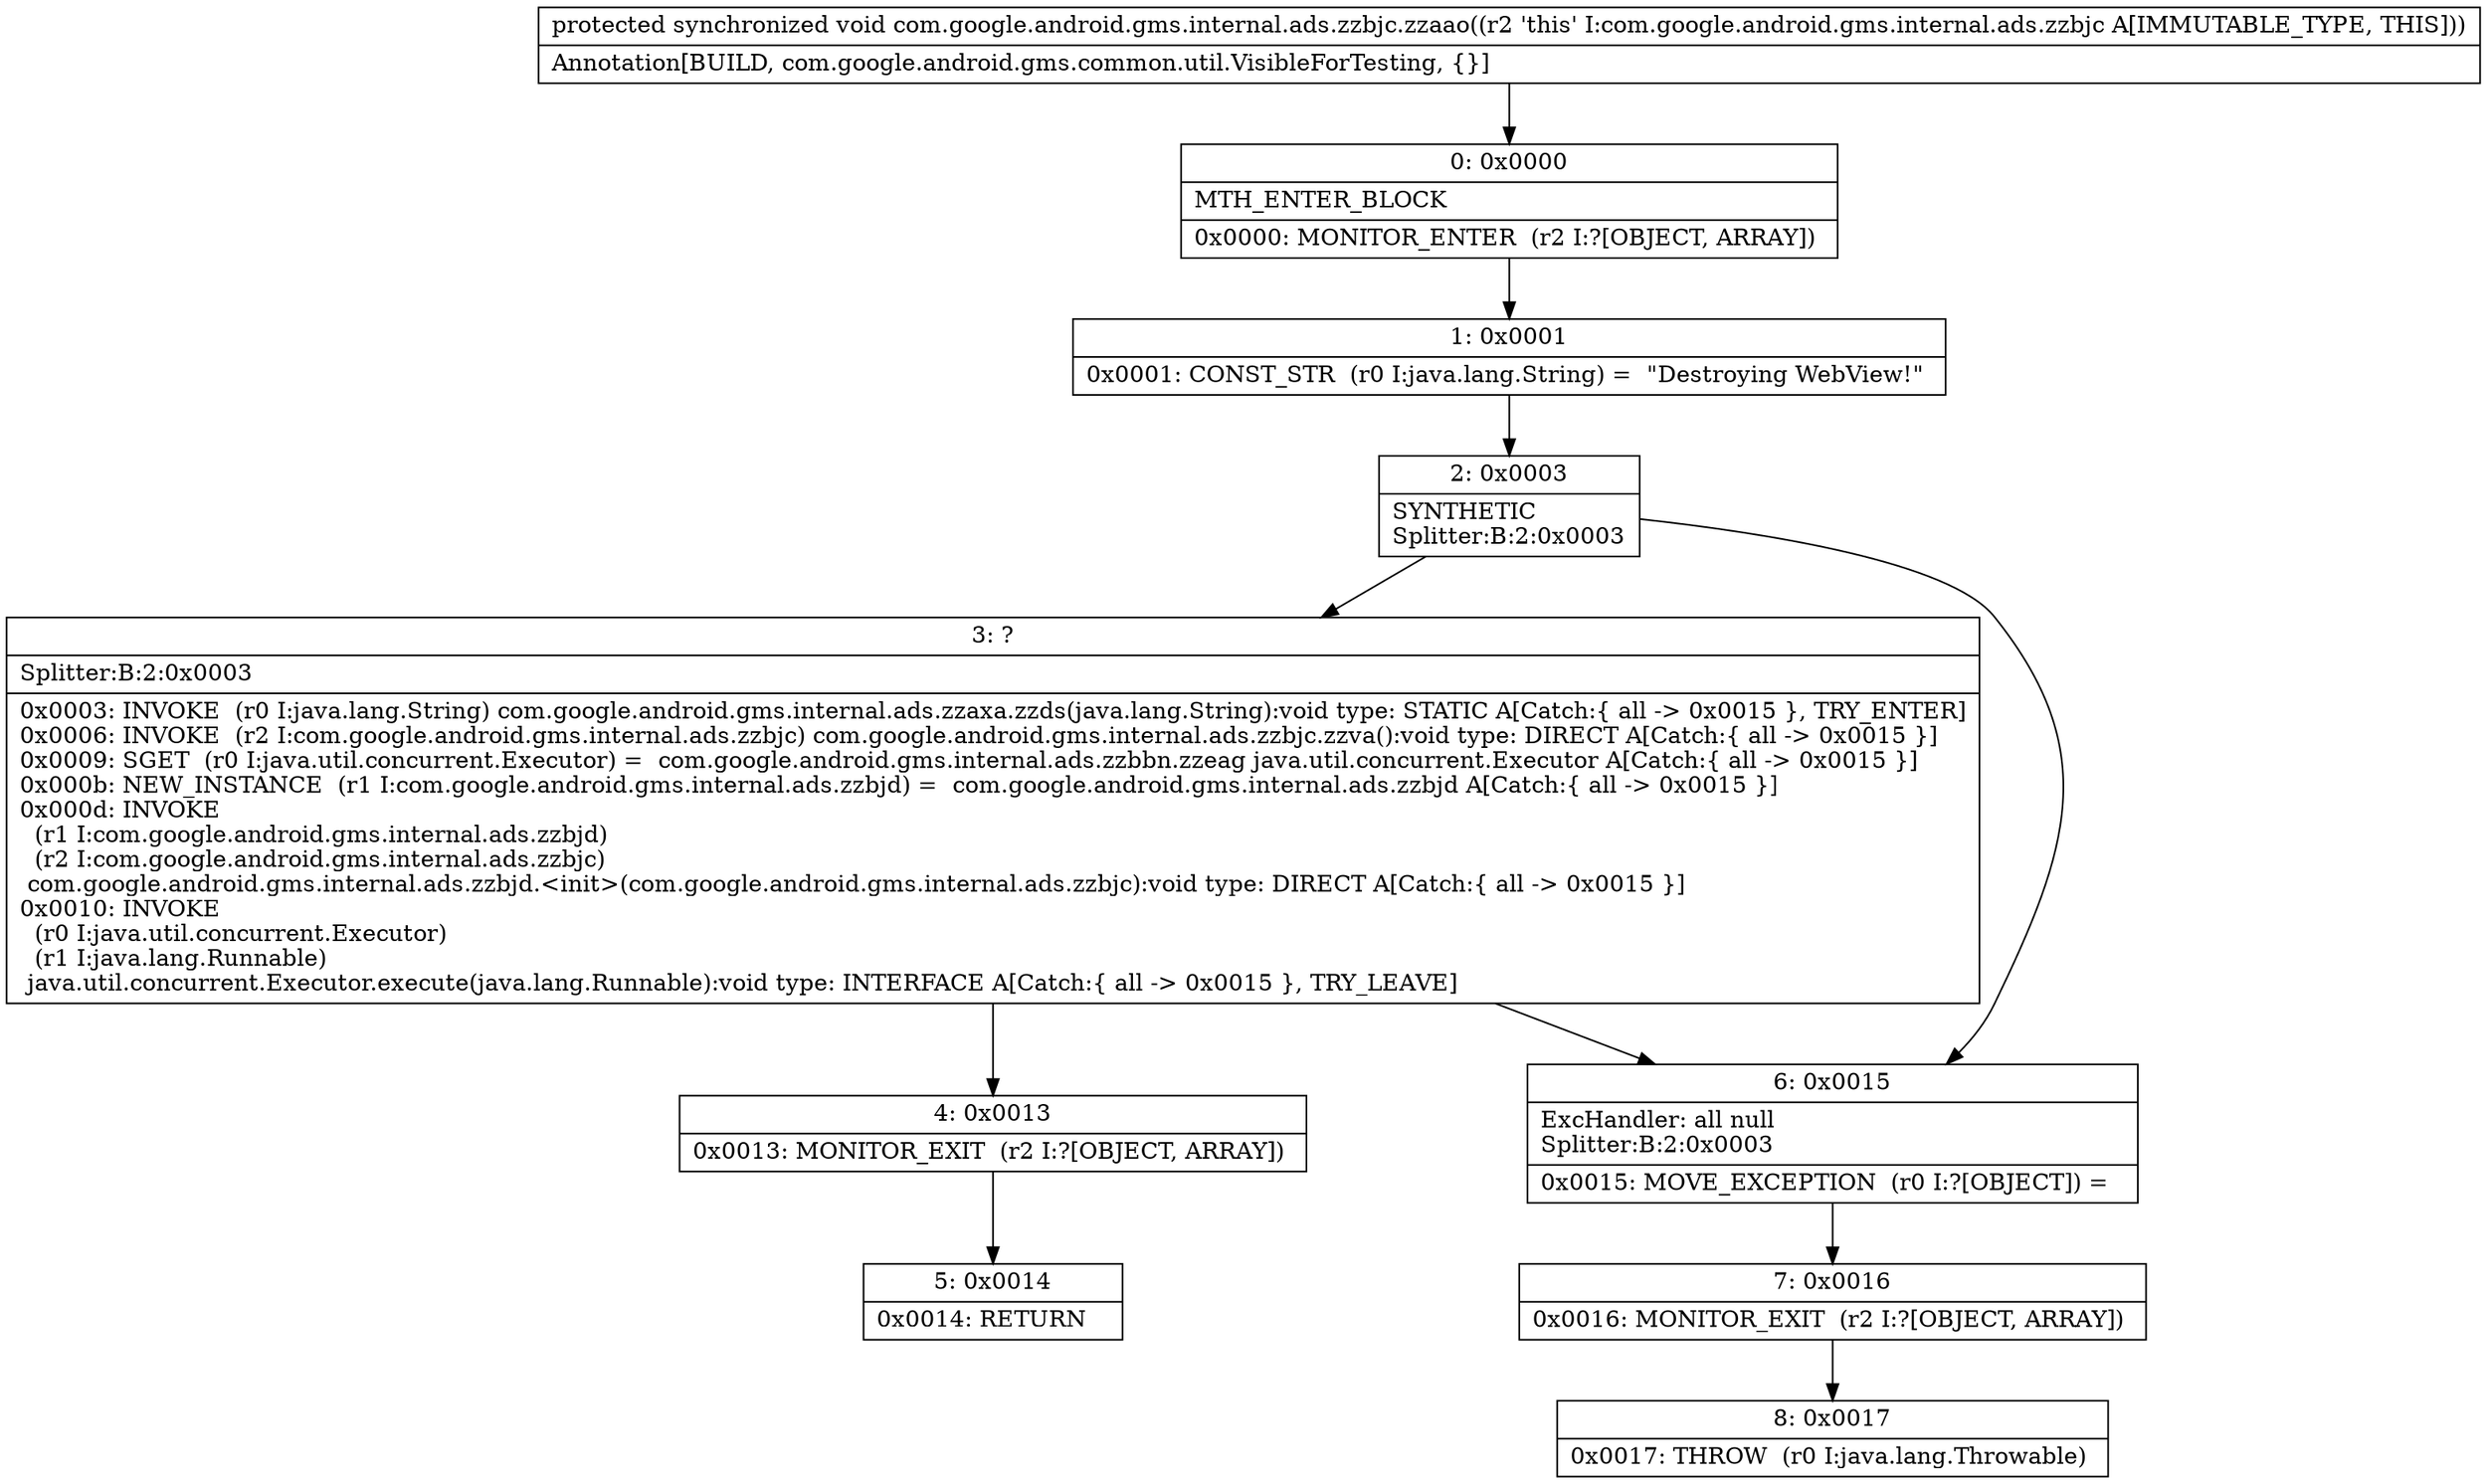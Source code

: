 digraph "CFG forcom.google.android.gms.internal.ads.zzbjc.zzaao()V" {
Node_0 [shape=record,label="{0\:\ 0x0000|MTH_ENTER_BLOCK\l|0x0000: MONITOR_ENTER  (r2 I:?[OBJECT, ARRAY]) \l}"];
Node_1 [shape=record,label="{1\:\ 0x0001|0x0001: CONST_STR  (r0 I:java.lang.String) =  \"Destroying WebView!\" \l}"];
Node_2 [shape=record,label="{2\:\ 0x0003|SYNTHETIC\lSplitter:B:2:0x0003\l}"];
Node_3 [shape=record,label="{3\:\ ?|Splitter:B:2:0x0003\l|0x0003: INVOKE  (r0 I:java.lang.String) com.google.android.gms.internal.ads.zzaxa.zzds(java.lang.String):void type: STATIC A[Catch:\{ all \-\> 0x0015 \}, TRY_ENTER]\l0x0006: INVOKE  (r2 I:com.google.android.gms.internal.ads.zzbjc) com.google.android.gms.internal.ads.zzbjc.zzva():void type: DIRECT A[Catch:\{ all \-\> 0x0015 \}]\l0x0009: SGET  (r0 I:java.util.concurrent.Executor) =  com.google.android.gms.internal.ads.zzbbn.zzeag java.util.concurrent.Executor A[Catch:\{ all \-\> 0x0015 \}]\l0x000b: NEW_INSTANCE  (r1 I:com.google.android.gms.internal.ads.zzbjd) =  com.google.android.gms.internal.ads.zzbjd A[Catch:\{ all \-\> 0x0015 \}]\l0x000d: INVOKE  \l  (r1 I:com.google.android.gms.internal.ads.zzbjd)\l  (r2 I:com.google.android.gms.internal.ads.zzbjc)\l com.google.android.gms.internal.ads.zzbjd.\<init\>(com.google.android.gms.internal.ads.zzbjc):void type: DIRECT A[Catch:\{ all \-\> 0x0015 \}]\l0x0010: INVOKE  \l  (r0 I:java.util.concurrent.Executor)\l  (r1 I:java.lang.Runnable)\l java.util.concurrent.Executor.execute(java.lang.Runnable):void type: INTERFACE A[Catch:\{ all \-\> 0x0015 \}, TRY_LEAVE]\l}"];
Node_4 [shape=record,label="{4\:\ 0x0013|0x0013: MONITOR_EXIT  (r2 I:?[OBJECT, ARRAY]) \l}"];
Node_5 [shape=record,label="{5\:\ 0x0014|0x0014: RETURN   \l}"];
Node_6 [shape=record,label="{6\:\ 0x0015|ExcHandler: all null\lSplitter:B:2:0x0003\l|0x0015: MOVE_EXCEPTION  (r0 I:?[OBJECT]) =  \l}"];
Node_7 [shape=record,label="{7\:\ 0x0016|0x0016: MONITOR_EXIT  (r2 I:?[OBJECT, ARRAY]) \l}"];
Node_8 [shape=record,label="{8\:\ 0x0017|0x0017: THROW  (r0 I:java.lang.Throwable) \l}"];
MethodNode[shape=record,label="{protected synchronized void com.google.android.gms.internal.ads.zzbjc.zzaao((r2 'this' I:com.google.android.gms.internal.ads.zzbjc A[IMMUTABLE_TYPE, THIS]))  | Annotation[BUILD, com.google.android.gms.common.util.VisibleForTesting, \{\}]\l}"];
MethodNode -> Node_0;
Node_0 -> Node_1;
Node_1 -> Node_2;
Node_2 -> Node_3;
Node_2 -> Node_6;
Node_3 -> Node_4;
Node_3 -> Node_6;
Node_4 -> Node_5;
Node_6 -> Node_7;
Node_7 -> Node_8;
}

